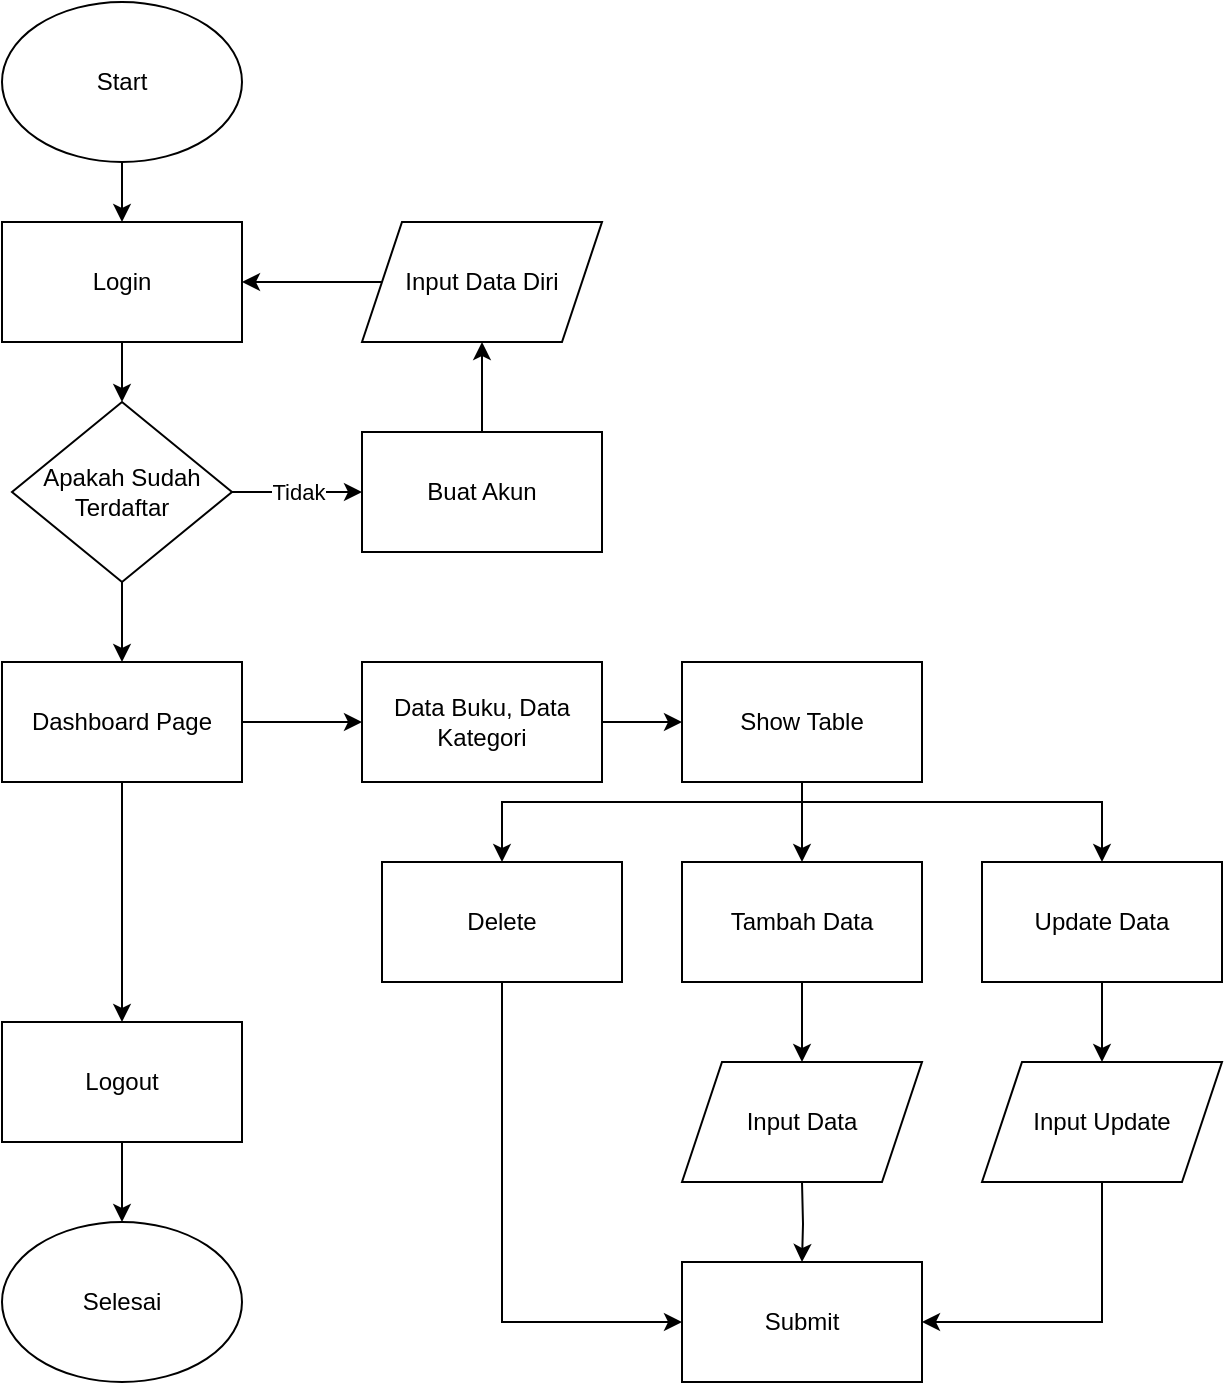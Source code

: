 <mxfile version="20.8.23" type="github"><diagram name="Halaman-1" id="wRpsfMbMMwzU6EDx0vxv"><mxGraphModel dx="1444" dy="867" grid="1" gridSize="10" guides="1" tooltips="1" connect="1" arrows="1" fold="1" page="1" pageScale="1" pageWidth="827" pageHeight="1169" math="0" shadow="0"><root><mxCell id="0"/><mxCell id="1" parent="0"/><mxCell id="zUegt1yfRfWLkJDuiyuL-1" value="Start" style="ellipse;whiteSpace=wrap;html=1;" vertex="1" parent="1"><mxGeometry x="40" y="20" width="120" height="80" as="geometry"/></mxCell><mxCell id="zUegt1yfRfWLkJDuiyuL-2" value="" style="endArrow=classic;html=1;rounded=0;" edge="1" parent="1" target="zUegt1yfRfWLkJDuiyuL-5"><mxGeometry width="50" height="50" relative="1" as="geometry"><mxPoint x="100" y="100" as="sourcePoint"/><mxPoint x="100" y="150" as="targetPoint"/></mxGeometry></mxCell><mxCell id="zUegt1yfRfWLkJDuiyuL-10" value="" style="edgeStyle=orthogonalEdgeStyle;rounded=0;orthogonalLoop=1;jettySize=auto;html=1;" edge="1" parent="1" source="zUegt1yfRfWLkJDuiyuL-5" target="zUegt1yfRfWLkJDuiyuL-8"><mxGeometry relative="1" as="geometry"/></mxCell><mxCell id="zUegt1yfRfWLkJDuiyuL-5" value="Login" style="rounded=0;whiteSpace=wrap;html=1;" vertex="1" parent="1"><mxGeometry x="40" y="130" width="120" height="60" as="geometry"/></mxCell><mxCell id="zUegt1yfRfWLkJDuiyuL-12" value="Tidak" style="edgeStyle=orthogonalEdgeStyle;rounded=0;orthogonalLoop=1;jettySize=auto;html=1;" edge="1" parent="1" source="zUegt1yfRfWLkJDuiyuL-8" target="zUegt1yfRfWLkJDuiyuL-13"><mxGeometry relative="1" as="geometry"><mxPoint x="220" y="265" as="targetPoint"/></mxGeometry></mxCell><mxCell id="zUegt1yfRfWLkJDuiyuL-18" value="" style="edgeStyle=orthogonalEdgeStyle;rounded=0;orthogonalLoop=1;jettySize=auto;html=1;" edge="1" parent="1" source="zUegt1yfRfWLkJDuiyuL-8" target="zUegt1yfRfWLkJDuiyuL-17"><mxGeometry relative="1" as="geometry"/></mxCell><mxCell id="zUegt1yfRfWLkJDuiyuL-8" value="Apakah Sudah Terdaftar" style="rhombus;whiteSpace=wrap;html=1;rounded=0;" vertex="1" parent="1"><mxGeometry x="45" y="220" width="110" height="90" as="geometry"/></mxCell><mxCell id="zUegt1yfRfWLkJDuiyuL-15" value="" style="edgeStyle=orthogonalEdgeStyle;rounded=0;orthogonalLoop=1;jettySize=auto;html=1;" edge="1" parent="1" source="zUegt1yfRfWLkJDuiyuL-13" target="zUegt1yfRfWLkJDuiyuL-14"><mxGeometry relative="1" as="geometry"/></mxCell><mxCell id="zUegt1yfRfWLkJDuiyuL-13" value="Buat Akun" style="rounded=0;whiteSpace=wrap;html=1;" vertex="1" parent="1"><mxGeometry x="220" y="235" width="120" height="60" as="geometry"/></mxCell><mxCell id="zUegt1yfRfWLkJDuiyuL-16" value="" style="edgeStyle=orthogonalEdgeStyle;rounded=0;orthogonalLoop=1;jettySize=auto;html=1;" edge="1" parent="1" source="zUegt1yfRfWLkJDuiyuL-14" target="zUegt1yfRfWLkJDuiyuL-5"><mxGeometry relative="1" as="geometry"/></mxCell><mxCell id="zUegt1yfRfWLkJDuiyuL-14" value="Input Data Diri" style="shape=parallelogram;perimeter=parallelogramPerimeter;whiteSpace=wrap;html=1;fixedSize=1;rounded=0;" vertex="1" parent="1"><mxGeometry x="220" y="130" width="120" height="60" as="geometry"/></mxCell><mxCell id="zUegt1yfRfWLkJDuiyuL-20" value="" style="edgeStyle=orthogonalEdgeStyle;rounded=0;orthogonalLoop=1;jettySize=auto;html=1;" edge="1" parent="1" source="zUegt1yfRfWLkJDuiyuL-17" target="zUegt1yfRfWLkJDuiyuL-19"><mxGeometry relative="1" as="geometry"/></mxCell><mxCell id="zUegt1yfRfWLkJDuiyuL-24" value="" style="edgeStyle=orthogonalEdgeStyle;rounded=0;orthogonalLoop=1;jettySize=auto;html=1;" edge="1" parent="1" source="zUegt1yfRfWLkJDuiyuL-17" target="zUegt1yfRfWLkJDuiyuL-23"><mxGeometry relative="1" as="geometry"/></mxCell><mxCell id="zUegt1yfRfWLkJDuiyuL-17" value="Dashboard Page" style="whiteSpace=wrap;html=1;rounded=0;" vertex="1" parent="1"><mxGeometry x="40" y="350" width="120" height="60" as="geometry"/></mxCell><mxCell id="zUegt1yfRfWLkJDuiyuL-22" value="" style="edgeStyle=orthogonalEdgeStyle;rounded=0;orthogonalLoop=1;jettySize=auto;html=1;" edge="1" parent="1" source="zUegt1yfRfWLkJDuiyuL-19" target="zUegt1yfRfWLkJDuiyuL-21"><mxGeometry relative="1" as="geometry"/></mxCell><mxCell id="zUegt1yfRfWLkJDuiyuL-19" value="Logout" style="rounded=0;whiteSpace=wrap;html=1;" vertex="1" parent="1"><mxGeometry x="40" y="530" width="120" height="60" as="geometry"/></mxCell><mxCell id="zUegt1yfRfWLkJDuiyuL-21" value="Selesai" style="ellipse;whiteSpace=wrap;html=1;" vertex="1" parent="1"><mxGeometry x="40" y="630" width="120" height="80" as="geometry"/></mxCell><mxCell id="zUegt1yfRfWLkJDuiyuL-26" value="" style="edgeStyle=orthogonalEdgeStyle;rounded=0;orthogonalLoop=1;jettySize=auto;html=1;" edge="1" parent="1" source="zUegt1yfRfWLkJDuiyuL-23" target="zUegt1yfRfWLkJDuiyuL-25"><mxGeometry relative="1" as="geometry"/></mxCell><mxCell id="zUegt1yfRfWLkJDuiyuL-23" value="Data Buku, Data Kategori" style="whiteSpace=wrap;html=1;rounded=0;" vertex="1" parent="1"><mxGeometry x="220" y="350" width="120" height="60" as="geometry"/></mxCell><mxCell id="zUegt1yfRfWLkJDuiyuL-31" value="" style="edgeStyle=orthogonalEdgeStyle;rounded=0;orthogonalLoop=1;jettySize=auto;html=1;" edge="1" parent="1" source="zUegt1yfRfWLkJDuiyuL-25" target="zUegt1yfRfWLkJDuiyuL-28"><mxGeometry relative="1" as="geometry"/></mxCell><mxCell id="zUegt1yfRfWLkJDuiyuL-25" value="Show Table" style="rounded=0;whiteSpace=wrap;html=1;" vertex="1" parent="1"><mxGeometry x="380" y="350" width="120" height="60" as="geometry"/></mxCell><mxCell id="zUegt1yfRfWLkJDuiyuL-45" value="" style="edgeStyle=orthogonalEdgeStyle;rounded=0;orthogonalLoop=1;jettySize=auto;html=1;" edge="1" parent="1" source="zUegt1yfRfWLkJDuiyuL-28"><mxGeometry relative="1" as="geometry"><mxPoint x="440.0" y="550" as="targetPoint"/></mxGeometry></mxCell><mxCell id="zUegt1yfRfWLkJDuiyuL-28" value="Tambah Data" style="rounded=0;whiteSpace=wrap;html=1;" vertex="1" parent="1"><mxGeometry x="380" y="450" width="120" height="60" as="geometry"/></mxCell><mxCell id="zUegt1yfRfWLkJDuiyuL-29" value="Delete" style="rounded=0;whiteSpace=wrap;html=1;" vertex="1" parent="1"><mxGeometry x="230" y="450" width="120" height="60" as="geometry"/></mxCell><mxCell id="zUegt1yfRfWLkJDuiyuL-46" value="" style="edgeStyle=orthogonalEdgeStyle;rounded=0;orthogonalLoop=1;jettySize=auto;html=1;" edge="1" parent="1" source="zUegt1yfRfWLkJDuiyuL-30"><mxGeometry relative="1" as="geometry"><mxPoint x="590" y="550.0" as="targetPoint"/></mxGeometry></mxCell><mxCell id="zUegt1yfRfWLkJDuiyuL-30" value="Update Data" style="rounded=0;whiteSpace=wrap;html=1;" vertex="1" parent="1"><mxGeometry x="530" y="450" width="120" height="60" as="geometry"/></mxCell><mxCell id="zUegt1yfRfWLkJDuiyuL-39" value="" style="endArrow=classic;html=1;rounded=0;entryX=0.5;entryY=0;entryDx=0;entryDy=0;" edge="1" parent="1" target="zUegt1yfRfWLkJDuiyuL-30"><mxGeometry width="50" height="50" relative="1" as="geometry"><mxPoint x="440" y="420" as="sourcePoint"/><mxPoint x="590" y="420" as="targetPoint"/><Array as="points"><mxPoint x="590" y="420"/></Array></mxGeometry></mxCell><mxCell id="zUegt1yfRfWLkJDuiyuL-41" value="" style="endArrow=classic;html=1;rounded=0;entryX=0.5;entryY=0;entryDx=0;entryDy=0;" edge="1" parent="1" target="zUegt1yfRfWLkJDuiyuL-29"><mxGeometry width="50" height="50" relative="1" as="geometry"><mxPoint x="440" y="420" as="sourcePoint"/><mxPoint x="250" y="440" as="targetPoint"/><Array as="points"><mxPoint x="290" y="420"/></Array></mxGeometry></mxCell><mxCell id="zUegt1yfRfWLkJDuiyuL-48" value="" style="edgeStyle=orthogonalEdgeStyle;rounded=0;orthogonalLoop=1;jettySize=auto;html=1;" edge="1" parent="1" target="zUegt1yfRfWLkJDuiyuL-47"><mxGeometry relative="1" as="geometry"><mxPoint x="440.0" y="610" as="sourcePoint"/></mxGeometry></mxCell><mxCell id="zUegt1yfRfWLkJDuiyuL-47" value="Submit" style="rounded=0;whiteSpace=wrap;html=1;" vertex="1" parent="1"><mxGeometry x="380" y="650" width="120" height="60" as="geometry"/></mxCell><mxCell id="zUegt1yfRfWLkJDuiyuL-50" value="Input Data" style="shape=parallelogram;perimeter=parallelogramPerimeter;whiteSpace=wrap;html=1;fixedSize=1;" vertex="1" parent="1"><mxGeometry x="380" y="550" width="120" height="60" as="geometry"/></mxCell><mxCell id="zUegt1yfRfWLkJDuiyuL-51" value="Input Update" style="shape=parallelogram;perimeter=parallelogramPerimeter;whiteSpace=wrap;html=1;fixedSize=1;" vertex="1" parent="1"><mxGeometry x="530" y="550" width="120" height="60" as="geometry"/></mxCell><mxCell id="zUegt1yfRfWLkJDuiyuL-52" value="" style="endArrow=classic;html=1;rounded=0;entryX=0;entryY=0.5;entryDx=0;entryDy=0;" edge="1" parent="1" target="zUegt1yfRfWLkJDuiyuL-47"><mxGeometry width="50" height="50" relative="1" as="geometry"><mxPoint x="290" y="510" as="sourcePoint"/><mxPoint x="340" y="460" as="targetPoint"/><Array as="points"><mxPoint x="290" y="680"/></Array></mxGeometry></mxCell><mxCell id="zUegt1yfRfWLkJDuiyuL-53" value="" style="endArrow=classic;html=1;rounded=0;entryX=1;entryY=0.5;entryDx=0;entryDy=0;" edge="1" parent="1" target="zUegt1yfRfWLkJDuiyuL-47"><mxGeometry width="50" height="50" relative="1" as="geometry"><mxPoint x="590" y="610" as="sourcePoint"/><mxPoint x="640" y="560" as="targetPoint"/><Array as="points"><mxPoint x="590" y="680"/></Array></mxGeometry></mxCell></root></mxGraphModel></diagram></mxfile>